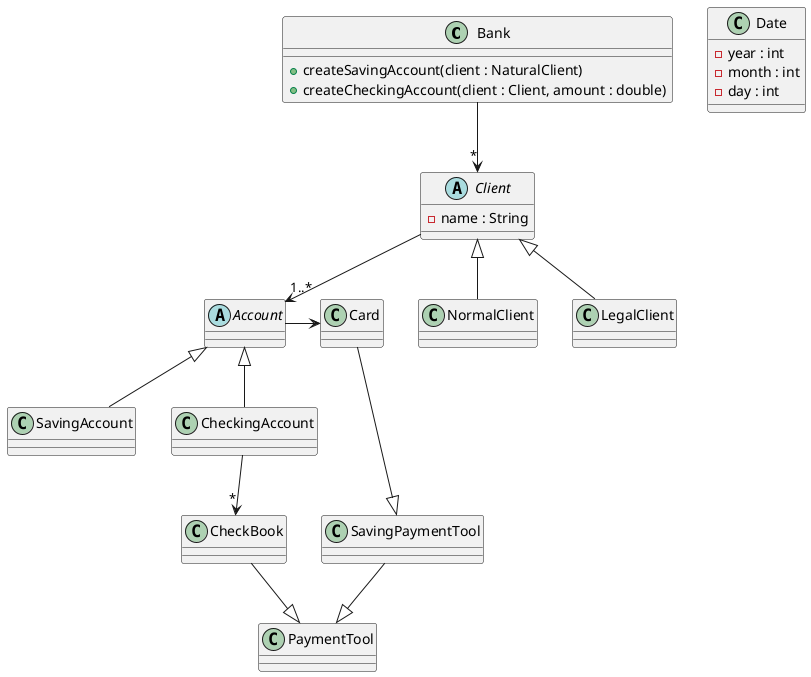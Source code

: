 @startuml
class Bank {
+createSavingAccount(client : NaturalClient)
+createCheckingAccount(client : Client, amount : double)
}

abstract class Account {
}

class Date {
-year : int
-month : int
-day : int
}

class SavingAccount {}

class CheckingAccount {}

class Card {}

class CheckBook {}

class PaymentTool {}

abstract class Client {
-name : String
}

class NormalClient {}

class LegalClient {}

Bank -->"*" Client
CheckingAccount -->"*" CheckBook
Client -->"1..*" Account
Account -> Card

Card --|> SavingPaymentTool
CheckBook --|> PaymentTool
SavingPaymentTool --|> PaymentTool

SavingAccount -u-|> Account
CheckingAccount -u-|> Account
NormalClient -u-|> Client
LegalClient -u-|> Client
@enduml